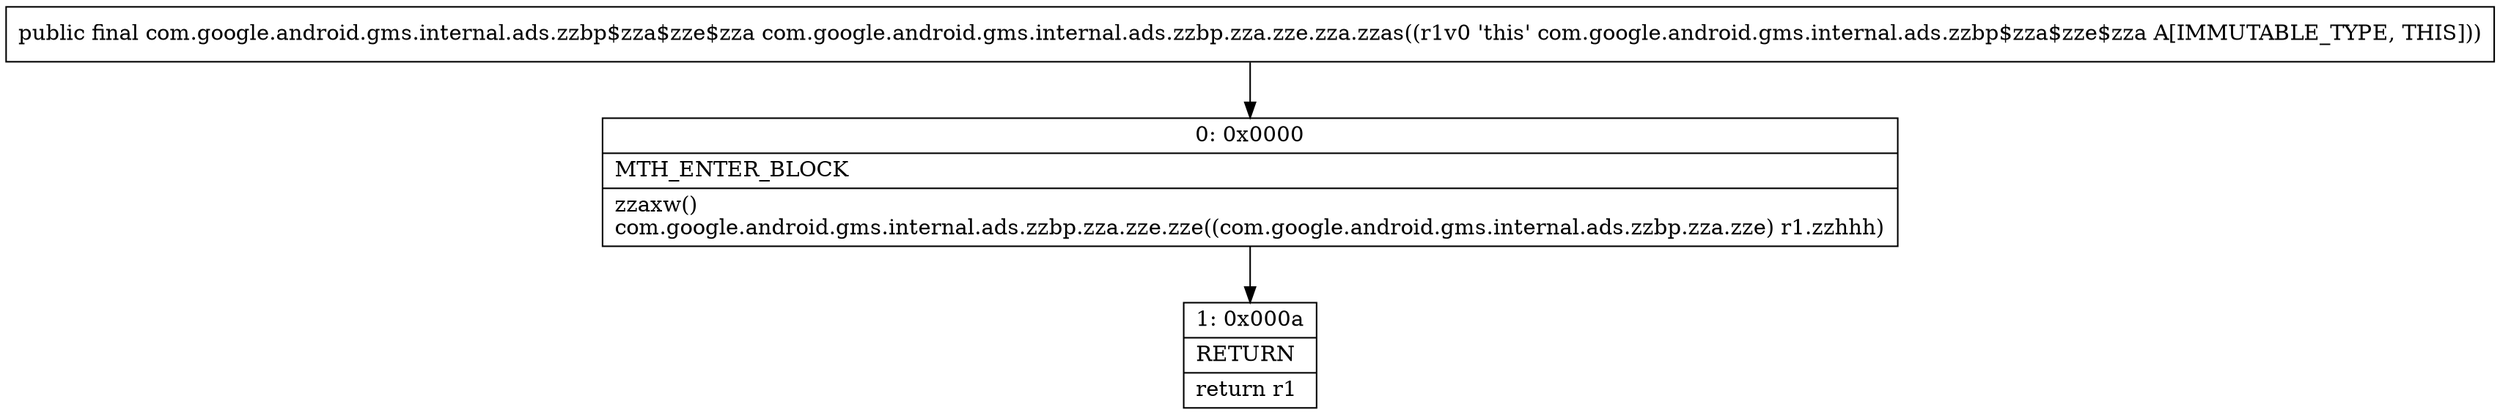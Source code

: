 digraph "CFG forcom.google.android.gms.internal.ads.zzbp.zza.zze.zza.zzas()Lcom\/google\/android\/gms\/internal\/ads\/zzbp$zza$zze$zza;" {
Node_0 [shape=record,label="{0\:\ 0x0000|MTH_ENTER_BLOCK\l|zzaxw()\lcom.google.android.gms.internal.ads.zzbp.zza.zze.zze((com.google.android.gms.internal.ads.zzbp.zza.zze) r1.zzhhh)\l}"];
Node_1 [shape=record,label="{1\:\ 0x000a|RETURN\l|return r1\l}"];
MethodNode[shape=record,label="{public final com.google.android.gms.internal.ads.zzbp$zza$zze$zza com.google.android.gms.internal.ads.zzbp.zza.zze.zza.zzas((r1v0 'this' com.google.android.gms.internal.ads.zzbp$zza$zze$zza A[IMMUTABLE_TYPE, THIS])) }"];
MethodNode -> Node_0;
Node_0 -> Node_1;
}

